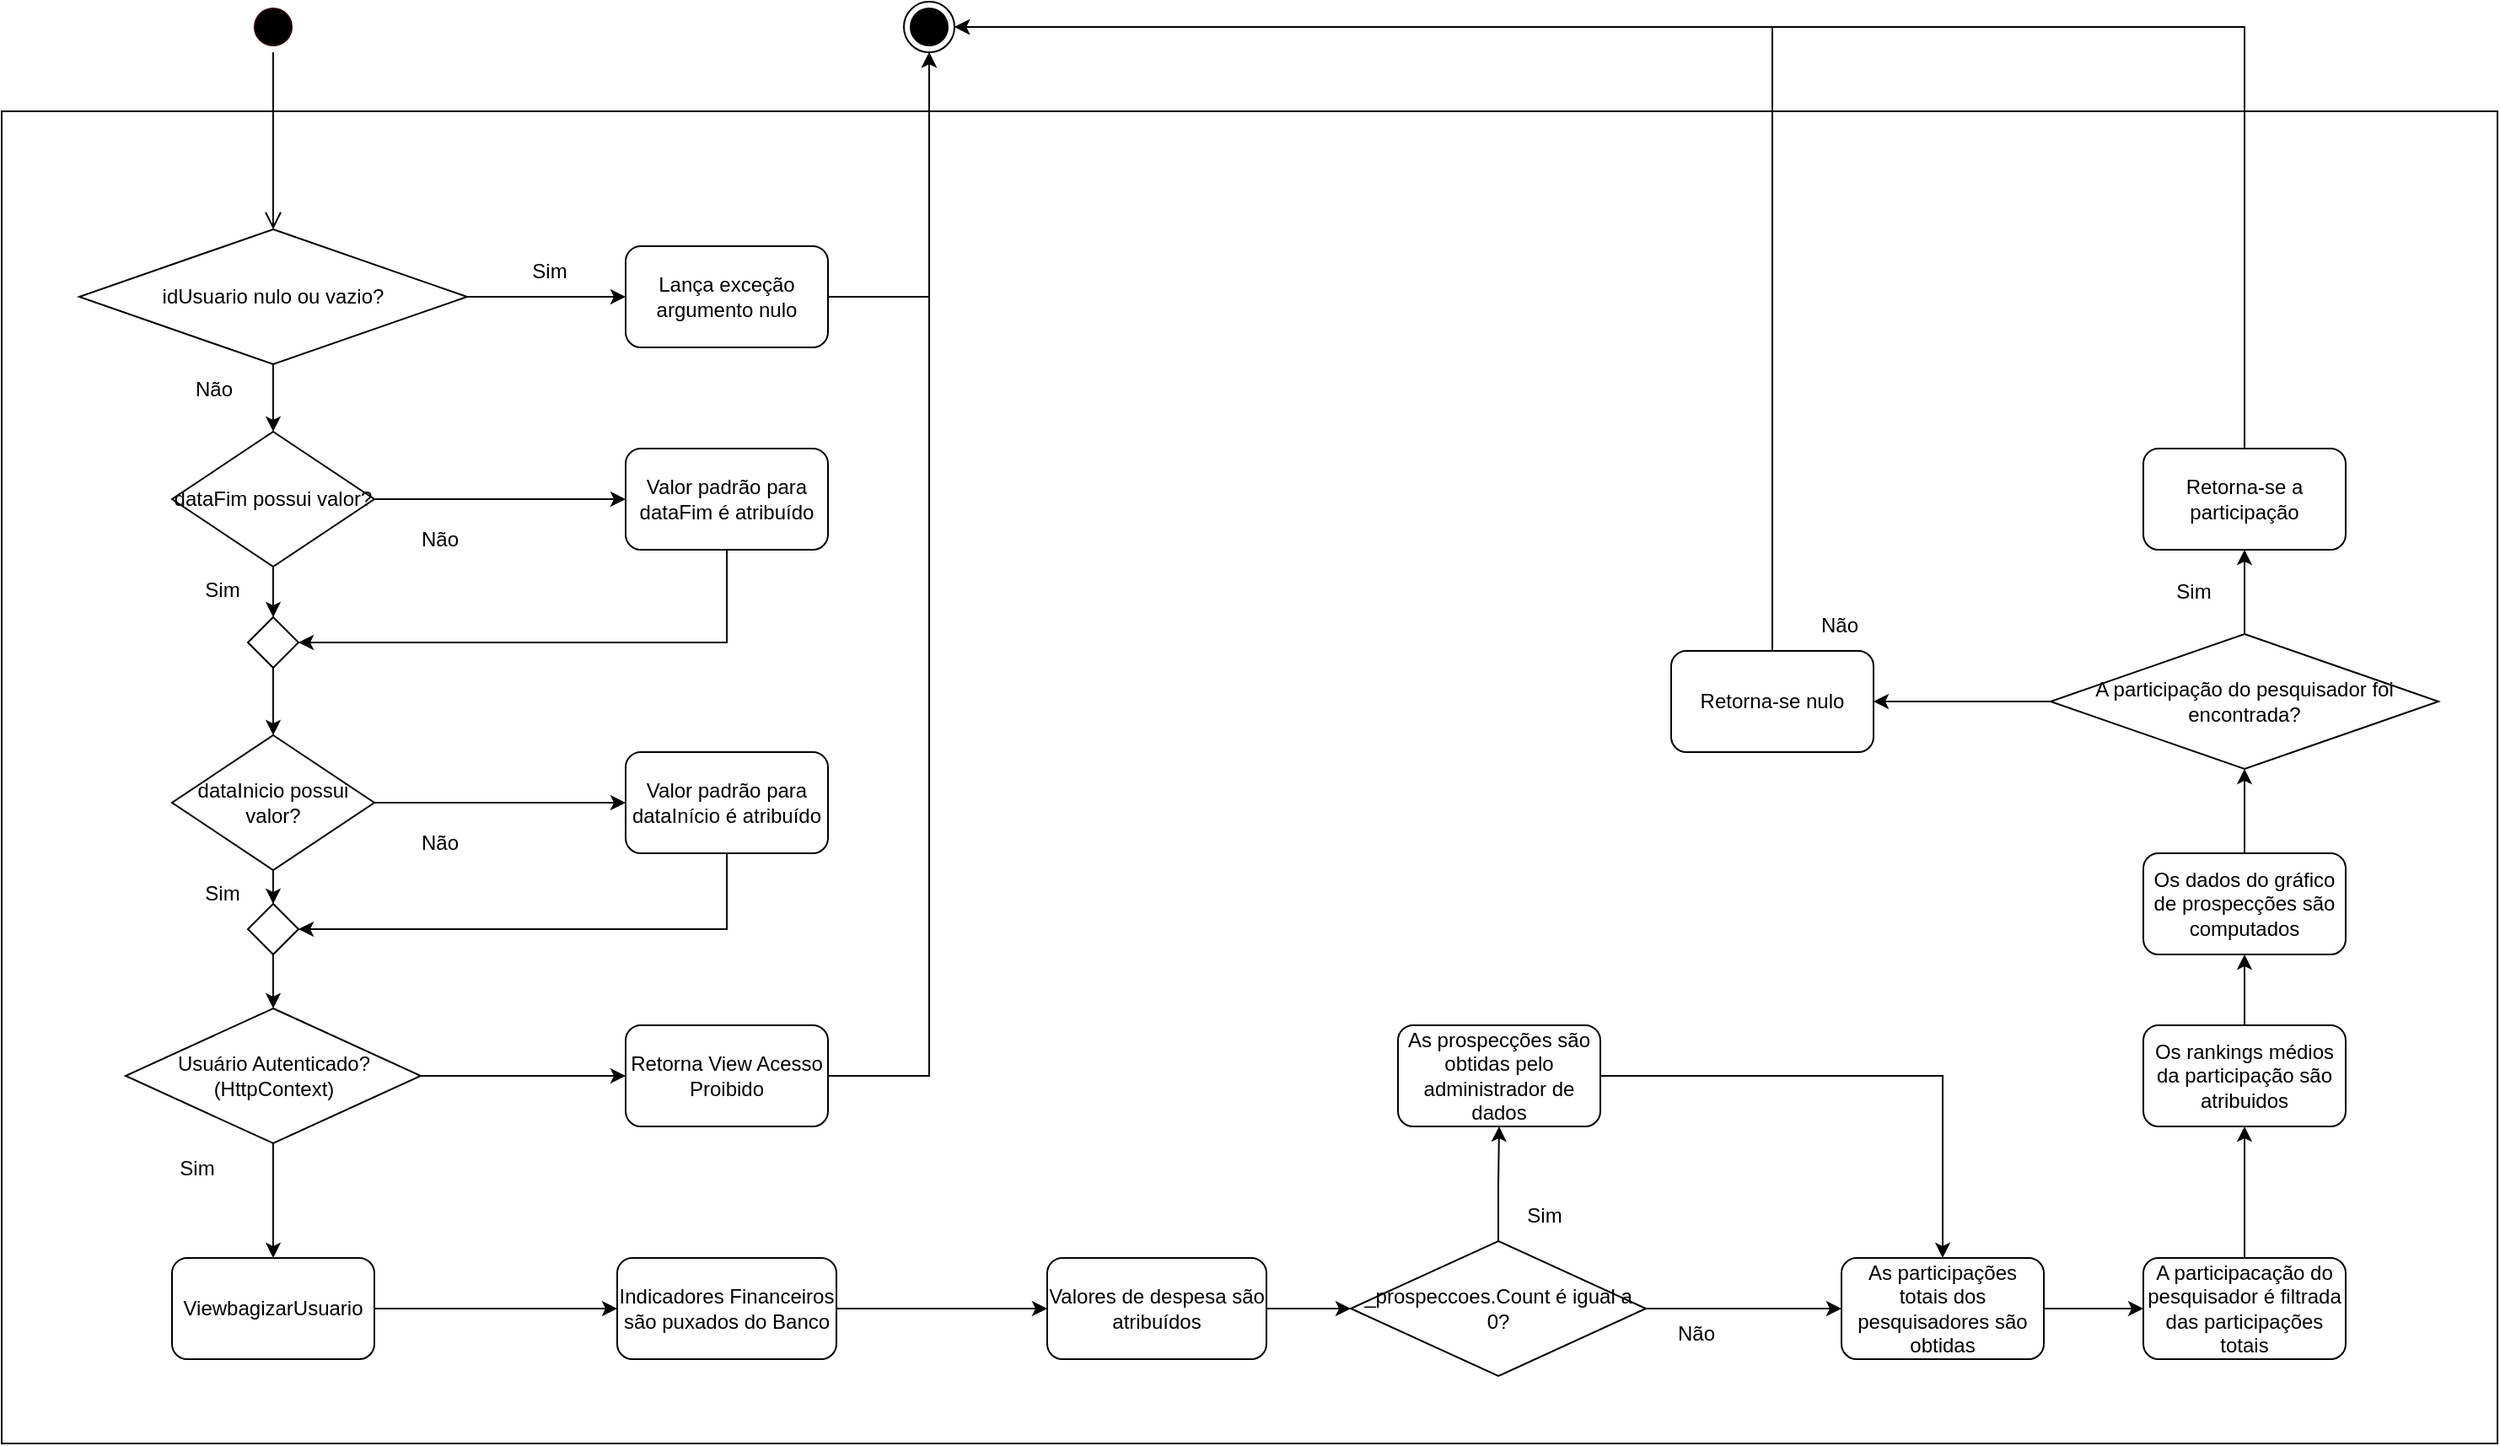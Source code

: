 <mxfile version="23.0.2" type="device">
  <diagram name="Página-1" id="9Cd_RJLeHYbFE1E5Aopb">
    <mxGraphModel dx="2049" dy="1066" grid="1" gridSize="10" guides="1" tooltips="1" connect="1" arrows="1" fold="1" page="1" pageScale="1" pageWidth="827" pageHeight="1169" math="0" shadow="0">
      <root>
        <mxCell id="0" />
        <mxCell id="1" parent="0" />
        <mxCell id="86nlOH5YFRba5CuwzKjF-4" value="" style="rounded=0;whiteSpace=wrap;html=1;fillColor=none;" vertex="1" parent="1">
          <mxGeometry x="40" y="170" width="1480" height="790" as="geometry" />
        </mxCell>
        <mxCell id="86nlOH5YFRba5CuwzKjF-2" value="" style="ellipse;html=1;shape=startState;fillColor=#000000;strokeColor=#2B0000;" vertex="1" parent="1">
          <mxGeometry x="186" y="105" width="30" height="30" as="geometry" />
        </mxCell>
        <mxCell id="86nlOH5YFRba5CuwzKjF-3" value="" style="edgeStyle=orthogonalEdgeStyle;html=1;verticalAlign=bottom;endArrow=open;endSize=8;strokeColor=#000000;rounded=0;" edge="1" source="86nlOH5YFRba5CuwzKjF-2" parent="1" target="86nlOH5YFRba5CuwzKjF-5">
          <mxGeometry relative="1" as="geometry">
            <mxPoint x="210" y="200" as="targetPoint" />
          </mxGeometry>
        </mxCell>
        <mxCell id="86nlOH5YFRba5CuwzKjF-7" style="edgeStyle=orthogonalEdgeStyle;rounded=0;orthogonalLoop=1;jettySize=auto;html=1;" edge="1" parent="1" source="86nlOH5YFRba5CuwzKjF-5" target="86nlOH5YFRba5CuwzKjF-6">
          <mxGeometry relative="1" as="geometry" />
        </mxCell>
        <mxCell id="86nlOH5YFRba5CuwzKjF-54" style="edgeStyle=orthogonalEdgeStyle;rounded=0;orthogonalLoop=1;jettySize=auto;html=1;entryX=0.5;entryY=0;entryDx=0;entryDy=0;" edge="1" parent="1" source="86nlOH5YFRba5CuwzKjF-5" target="86nlOH5YFRba5CuwzKjF-50">
          <mxGeometry relative="1" as="geometry" />
        </mxCell>
        <mxCell id="86nlOH5YFRba5CuwzKjF-5" value="idUsuario nulo ou vazio?" style="rhombus;whiteSpace=wrap;html=1;" vertex="1" parent="1">
          <mxGeometry x="86" y="240" width="230" height="80" as="geometry" />
        </mxCell>
        <mxCell id="86nlOH5YFRba5CuwzKjF-28" style="edgeStyle=orthogonalEdgeStyle;rounded=0;orthogonalLoop=1;jettySize=auto;html=1;" edge="1" parent="1" source="86nlOH5YFRba5CuwzKjF-6" target="86nlOH5YFRba5CuwzKjF-15">
          <mxGeometry relative="1" as="geometry" />
        </mxCell>
        <mxCell id="86nlOH5YFRba5CuwzKjF-6" value="Lança exceção argumento nulo" style="rounded=1;whiteSpace=wrap;html=1;" vertex="1" parent="1">
          <mxGeometry x="410" y="250" width="120" height="60" as="geometry" />
        </mxCell>
        <mxCell id="86nlOH5YFRba5CuwzKjF-9" value="Não" style="text;html=1;strokeColor=none;fillColor=none;align=center;verticalAlign=middle;whiteSpace=wrap;rounded=0;" vertex="1" parent="1">
          <mxGeometry x="141" y="320" width="50" height="30" as="geometry" />
        </mxCell>
        <mxCell id="86nlOH5YFRba5CuwzKjF-48" style="edgeStyle=orthogonalEdgeStyle;rounded=0;orthogonalLoop=1;jettySize=auto;html=1;" edge="1" parent="1" source="86nlOH5YFRba5CuwzKjF-11" target="86nlOH5YFRba5CuwzKjF-13">
          <mxGeometry relative="1" as="geometry" />
        </mxCell>
        <mxCell id="86nlOH5YFRba5CuwzKjF-68" style="edgeStyle=orthogonalEdgeStyle;rounded=0;orthogonalLoop=1;jettySize=auto;html=1;entryX=0;entryY=0.5;entryDx=0;entryDy=0;" edge="1" parent="1" source="86nlOH5YFRba5CuwzKjF-19" target="86nlOH5YFRba5CuwzKjF-20">
          <mxGeometry relative="1" as="geometry">
            <Array as="points">
              <mxPoint x="210" y="880" />
            </Array>
          </mxGeometry>
        </mxCell>
        <mxCell id="86nlOH5YFRba5CuwzKjF-90" style="edgeStyle=orthogonalEdgeStyle;rounded=0;orthogonalLoop=1;jettySize=auto;html=1;" edge="1" parent="1" source="86nlOH5YFRba5CuwzKjF-11" target="86nlOH5YFRba5CuwzKjF-19">
          <mxGeometry relative="1" as="geometry" />
        </mxCell>
        <mxCell id="86nlOH5YFRba5CuwzKjF-11" value="&lt;div&gt;Usuário Autenticado?&lt;/div&gt;&lt;div&gt;(HttpContext)&lt;br&gt;&lt;/div&gt;" style="rhombus;whiteSpace=wrap;html=1;" vertex="1" parent="1">
          <mxGeometry x="113.5" y="702" width="175" height="80" as="geometry" />
        </mxCell>
        <mxCell id="86nlOH5YFRba5CuwzKjF-16" style="edgeStyle=orthogonalEdgeStyle;rounded=0;orthogonalLoop=1;jettySize=auto;html=1;" edge="1" parent="1" source="86nlOH5YFRba5CuwzKjF-13" target="86nlOH5YFRba5CuwzKjF-15">
          <mxGeometry relative="1" as="geometry" />
        </mxCell>
        <mxCell id="86nlOH5YFRba5CuwzKjF-13" value="Retorna View Acesso Proibido" style="rounded=1;whiteSpace=wrap;html=1;" vertex="1" parent="1">
          <mxGeometry x="410" y="712" width="120" height="60" as="geometry" />
        </mxCell>
        <mxCell id="86nlOH5YFRba5CuwzKjF-15" value="" style="ellipse;html=1;shape=endState;fillColor=#000000;strokeColor=#000000;" vertex="1" parent="1">
          <mxGeometry x="575" y="105" width="30" height="30" as="geometry" />
        </mxCell>
        <mxCell id="86nlOH5YFRba5CuwzKjF-18" value="Sim" style="text;html=1;strokeColor=none;fillColor=none;align=center;verticalAlign=middle;whiteSpace=wrap;rounded=0;" vertex="1" parent="1">
          <mxGeometry x="335" y="250" width="60" height="30" as="geometry" />
        </mxCell>
        <mxCell id="86nlOH5YFRba5CuwzKjF-71" style="edgeStyle=orthogonalEdgeStyle;rounded=0;orthogonalLoop=1;jettySize=auto;html=1;" edge="1" parent="1" source="86nlOH5YFRba5CuwzKjF-20" target="86nlOH5YFRba5CuwzKjF-70">
          <mxGeometry relative="1" as="geometry" />
        </mxCell>
        <mxCell id="86nlOH5YFRba5CuwzKjF-20" value="Indicadores Financeiros são puxados do Banco" style="rounded=1;whiteSpace=wrap;html=1;" vertex="1" parent="1">
          <mxGeometry x="405" y="850" width="130" height="60" as="geometry" />
        </mxCell>
        <mxCell id="86nlOH5YFRba5CuwzKjF-26" style="edgeStyle=orthogonalEdgeStyle;rounded=0;orthogonalLoop=1;jettySize=auto;html=1;" edge="1" parent="1" target="86nlOH5YFRba5CuwzKjF-25">
          <mxGeometry relative="1" as="geometry">
            <mxPoint x="635" y="630" as="sourcePoint" />
          </mxGeometry>
        </mxCell>
        <mxCell id="86nlOH5YFRba5CuwzKjF-32" style="edgeStyle=orthogonalEdgeStyle;rounded=0;orthogonalLoop=1;jettySize=auto;html=1;" edge="1" parent="1" target="86nlOH5YFRba5CuwzKjF-29">
          <mxGeometry relative="1" as="geometry">
            <mxPoint x="970" y="630" as="sourcePoint" />
          </mxGeometry>
        </mxCell>
        <mxCell id="86nlOH5YFRba5CuwzKjF-33" style="edgeStyle=orthogonalEdgeStyle;rounded=0;orthogonalLoop=1;jettySize=auto;html=1;" edge="1" parent="1" target="86nlOH5YFRba5CuwzKjF-31">
          <mxGeometry relative="1" as="geometry">
            <mxPoint x="835" y="590" as="sourcePoint" />
          </mxGeometry>
        </mxCell>
        <mxCell id="86nlOH5YFRba5CuwzKjF-36" style="edgeStyle=orthogonalEdgeStyle;rounded=0;orthogonalLoop=1;jettySize=auto;html=1;" edge="1" parent="1" target="86nlOH5YFRba5CuwzKjF-35">
          <mxGeometry relative="1" as="geometry">
            <mxPoint x="1300" y="630" as="sourcePoint" />
          </mxGeometry>
        </mxCell>
        <mxCell id="86nlOH5YFRba5CuwzKjF-34" style="edgeStyle=orthogonalEdgeStyle;rounded=0;orthogonalLoop=1;jettySize=auto;html=1;" edge="1" parent="1" target="86nlOH5YFRba5CuwzKjF-29">
          <mxGeometry relative="1" as="geometry">
            <mxPoint x="895" y="520" as="sourcePoint" />
          </mxGeometry>
        </mxCell>
        <mxCell id="86nlOH5YFRba5CuwzKjF-38" style="edgeStyle=orthogonalEdgeStyle;rounded=0;orthogonalLoop=1;jettySize=auto;html=1;" edge="1" parent="1" target="86nlOH5YFRba5CuwzKjF-37">
          <mxGeometry relative="1" as="geometry">
            <mxPoint x="1470" y="600" as="sourcePoint" />
          </mxGeometry>
        </mxCell>
        <mxCell id="86nlOH5YFRba5CuwzKjF-45" style="edgeStyle=orthogonalEdgeStyle;rounded=0;orthogonalLoop=1;jettySize=auto;html=1;" edge="1" parent="1" target="86nlOH5YFRba5CuwzKjF-40">
          <mxGeometry relative="1" as="geometry">
            <mxPoint x="1470.059" y="470" as="sourcePoint" />
          </mxGeometry>
        </mxCell>
        <mxCell id="86nlOH5YFRba5CuwzKjF-44" style="edgeStyle=orthogonalEdgeStyle;rounded=0;orthogonalLoop=1;jettySize=auto;html=1;" edge="1" parent="1" target="86nlOH5YFRba5CuwzKjF-41">
          <mxGeometry relative="1" as="geometry">
            <mxPoint x="1470.059" y="380" as="sourcePoint" />
          </mxGeometry>
        </mxCell>
        <mxCell id="86nlOH5YFRba5CuwzKjF-43" style="edgeStyle=orthogonalEdgeStyle;rounded=0;orthogonalLoop=1;jettySize=auto;html=1;" edge="1" parent="1" target="86nlOH5YFRba5CuwzKjF-42">
          <mxGeometry relative="1" as="geometry">
            <mxPoint x="1470.059" y="290" as="sourcePoint" />
          </mxGeometry>
        </mxCell>
        <mxCell id="86nlOH5YFRba5CuwzKjF-47" value="Não" style="text;html=1;strokeColor=none;fillColor=none;align=center;verticalAlign=middle;whiteSpace=wrap;rounded=0;" vertex="1" parent="1">
          <mxGeometry x="270" y="589" width="60" height="30" as="geometry" />
        </mxCell>
        <mxCell id="86nlOH5YFRba5CuwzKjF-53" style="edgeStyle=orthogonalEdgeStyle;rounded=0;orthogonalLoop=1;jettySize=auto;html=1;" edge="1" parent="1" source="86nlOH5YFRba5CuwzKjF-60" target="86nlOH5YFRba5CuwzKjF-51">
          <mxGeometry relative="1" as="geometry" />
        </mxCell>
        <mxCell id="86nlOH5YFRba5CuwzKjF-57" style="edgeStyle=orthogonalEdgeStyle;rounded=0;orthogonalLoop=1;jettySize=auto;html=1;" edge="1" parent="1" source="86nlOH5YFRba5CuwzKjF-50" target="86nlOH5YFRba5CuwzKjF-55">
          <mxGeometry relative="1" as="geometry" />
        </mxCell>
        <mxCell id="86nlOH5YFRba5CuwzKjF-50" value="dataFim possui valor?" style="rhombus;whiteSpace=wrap;html=1;" vertex="1" parent="1">
          <mxGeometry x="141" y="360" width="120" height="80" as="geometry" />
        </mxCell>
        <mxCell id="86nlOH5YFRba5CuwzKjF-52" style="edgeStyle=orthogonalEdgeStyle;rounded=0;orthogonalLoop=1;jettySize=auto;html=1;entryX=0.5;entryY=0;entryDx=0;entryDy=0;" edge="1" parent="1" source="86nlOH5YFRba5CuwzKjF-63" target="86nlOH5YFRba5CuwzKjF-11">
          <mxGeometry relative="1" as="geometry" />
        </mxCell>
        <mxCell id="86nlOH5YFRba5CuwzKjF-58" style="edgeStyle=orthogonalEdgeStyle;rounded=0;orthogonalLoop=1;jettySize=auto;html=1;" edge="1" parent="1" source="86nlOH5YFRba5CuwzKjF-51" target="86nlOH5YFRba5CuwzKjF-56">
          <mxGeometry relative="1" as="geometry" />
        </mxCell>
        <mxCell id="86nlOH5YFRba5CuwzKjF-51" value="dataInicio possui valor?" style="rhombus;whiteSpace=wrap;html=1;" vertex="1" parent="1">
          <mxGeometry x="141" y="540" width="120" height="80" as="geometry" />
        </mxCell>
        <mxCell id="86nlOH5YFRba5CuwzKjF-62" style="edgeStyle=orthogonalEdgeStyle;rounded=0;orthogonalLoop=1;jettySize=auto;html=1;entryX=1;entryY=0.5;entryDx=0;entryDy=0;" edge="1" parent="1" source="86nlOH5YFRba5CuwzKjF-55" target="86nlOH5YFRba5CuwzKjF-60">
          <mxGeometry relative="1" as="geometry">
            <Array as="points">
              <mxPoint x="470" y="485" />
            </Array>
          </mxGeometry>
        </mxCell>
        <mxCell id="86nlOH5YFRba5CuwzKjF-55" value="Valor padrão para dataFim é atribuído" style="rounded=1;whiteSpace=wrap;html=1;" vertex="1" parent="1">
          <mxGeometry x="410" y="370" width="120" height="60" as="geometry" />
        </mxCell>
        <mxCell id="86nlOH5YFRba5CuwzKjF-65" style="edgeStyle=orthogonalEdgeStyle;rounded=0;orthogonalLoop=1;jettySize=auto;html=1;entryX=1;entryY=0.5;entryDx=0;entryDy=0;" edge="1" parent="1" source="86nlOH5YFRba5CuwzKjF-56" target="86nlOH5YFRba5CuwzKjF-63">
          <mxGeometry relative="1" as="geometry">
            <Array as="points">
              <mxPoint x="470" y="655" />
            </Array>
          </mxGeometry>
        </mxCell>
        <mxCell id="86nlOH5YFRba5CuwzKjF-56" value="Valor padrão para dataInício é atribuído" style="rounded=1;whiteSpace=wrap;html=1;" vertex="1" parent="1">
          <mxGeometry x="410" y="550" width="120" height="60" as="geometry" />
        </mxCell>
        <mxCell id="86nlOH5YFRba5CuwzKjF-59" value="Não" style="text;html=1;strokeColor=none;fillColor=none;align=center;verticalAlign=middle;whiteSpace=wrap;rounded=0;" vertex="1" parent="1">
          <mxGeometry x="270" y="409" width="60" height="30" as="geometry" />
        </mxCell>
        <mxCell id="86nlOH5YFRba5CuwzKjF-61" value="" style="edgeStyle=orthogonalEdgeStyle;rounded=0;orthogonalLoop=1;jettySize=auto;html=1;" edge="1" parent="1" source="86nlOH5YFRba5CuwzKjF-50" target="86nlOH5YFRba5CuwzKjF-60">
          <mxGeometry relative="1" as="geometry">
            <mxPoint x="210" y="440" as="sourcePoint" />
            <mxPoint x="210" y="540" as="targetPoint" />
          </mxGeometry>
        </mxCell>
        <mxCell id="86nlOH5YFRba5CuwzKjF-60" value="" style="rhombus;whiteSpace=wrap;html=1;" vertex="1" parent="1">
          <mxGeometry x="186" y="470" width="30" height="30" as="geometry" />
        </mxCell>
        <mxCell id="86nlOH5YFRba5CuwzKjF-64" value="" style="edgeStyle=orthogonalEdgeStyle;rounded=0;orthogonalLoop=1;jettySize=auto;html=1;entryX=0.5;entryY=0;entryDx=0;entryDy=0;" edge="1" parent="1" source="86nlOH5YFRba5CuwzKjF-51" target="86nlOH5YFRba5CuwzKjF-63">
          <mxGeometry relative="1" as="geometry">
            <mxPoint x="210" y="620" as="sourcePoint" />
            <mxPoint x="210" y="702" as="targetPoint" />
          </mxGeometry>
        </mxCell>
        <mxCell id="86nlOH5YFRba5CuwzKjF-63" value="" style="rhombus;whiteSpace=wrap;html=1;" vertex="1" parent="1">
          <mxGeometry x="186" y="640" width="30" height="30" as="geometry" />
        </mxCell>
        <mxCell id="86nlOH5YFRba5CuwzKjF-66" value="Sim" style="text;html=1;strokeColor=none;fillColor=none;align=center;verticalAlign=middle;whiteSpace=wrap;rounded=0;" vertex="1" parent="1">
          <mxGeometry x="141" y="439" width="60" height="30" as="geometry" />
        </mxCell>
        <mxCell id="86nlOH5YFRba5CuwzKjF-67" value="Sim" style="text;html=1;strokeColor=none;fillColor=none;align=center;verticalAlign=middle;whiteSpace=wrap;rounded=0;" vertex="1" parent="1">
          <mxGeometry x="141" y="619" width="60" height="30" as="geometry" />
        </mxCell>
        <mxCell id="86nlOH5YFRba5CuwzKjF-69" value="Sim" style="text;html=1;strokeColor=none;fillColor=none;align=center;verticalAlign=middle;whiteSpace=wrap;rounded=0;" vertex="1" parent="1">
          <mxGeometry x="126" y="782" width="60" height="30" as="geometry" />
        </mxCell>
        <mxCell id="86nlOH5YFRba5CuwzKjF-73" style="edgeStyle=orthogonalEdgeStyle;rounded=0;orthogonalLoop=1;jettySize=auto;html=1;" edge="1" parent="1" source="86nlOH5YFRba5CuwzKjF-70" target="86nlOH5YFRba5CuwzKjF-72">
          <mxGeometry relative="1" as="geometry" />
        </mxCell>
        <mxCell id="86nlOH5YFRba5CuwzKjF-70" value="Valores de despesa são atribuídos" style="rounded=1;whiteSpace=wrap;html=1;" vertex="1" parent="1">
          <mxGeometry x="660" y="850" width="130" height="60" as="geometry" />
        </mxCell>
        <mxCell id="86nlOH5YFRba5CuwzKjF-76" style="edgeStyle=orthogonalEdgeStyle;rounded=0;orthogonalLoop=1;jettySize=auto;html=1;entryX=0.5;entryY=1;entryDx=0;entryDy=0;" edge="1" parent="1" source="86nlOH5YFRba5CuwzKjF-72" target="86nlOH5YFRba5CuwzKjF-74">
          <mxGeometry relative="1" as="geometry" />
        </mxCell>
        <mxCell id="86nlOH5YFRba5CuwzKjF-78" style="edgeStyle=orthogonalEdgeStyle;rounded=0;orthogonalLoop=1;jettySize=auto;html=1;" edge="1" parent="1" source="86nlOH5YFRba5CuwzKjF-72" target="86nlOH5YFRba5CuwzKjF-75">
          <mxGeometry relative="1" as="geometry" />
        </mxCell>
        <mxCell id="86nlOH5YFRba5CuwzKjF-72" value="_prospeccoes.Count é igual a 0?" style="rhombus;whiteSpace=wrap;html=1;" vertex="1" parent="1">
          <mxGeometry x="840" y="840" width="175" height="80" as="geometry" />
        </mxCell>
        <mxCell id="86nlOH5YFRba5CuwzKjF-77" style="edgeStyle=orthogonalEdgeStyle;rounded=0;orthogonalLoop=1;jettySize=auto;html=1;" edge="1" parent="1" source="86nlOH5YFRba5CuwzKjF-74" target="86nlOH5YFRba5CuwzKjF-75">
          <mxGeometry relative="1" as="geometry" />
        </mxCell>
        <mxCell id="86nlOH5YFRba5CuwzKjF-74" value="As prospecções são obtidas pelo administrador de dados" style="rounded=1;whiteSpace=wrap;html=1;" vertex="1" parent="1">
          <mxGeometry x="868" y="712" width="120" height="60" as="geometry" />
        </mxCell>
        <mxCell id="86nlOH5YFRba5CuwzKjF-82" style="edgeStyle=orthogonalEdgeStyle;rounded=0;orthogonalLoop=1;jettySize=auto;html=1;" edge="1" parent="1" source="86nlOH5YFRba5CuwzKjF-75" target="86nlOH5YFRba5CuwzKjF-81">
          <mxGeometry relative="1" as="geometry" />
        </mxCell>
        <mxCell id="86nlOH5YFRba5CuwzKjF-75" value="As participações totais dos pesquisadores são obtidas" style="rounded=1;whiteSpace=wrap;html=1;" vertex="1" parent="1">
          <mxGeometry x="1131" y="850" width="120" height="60" as="geometry" />
        </mxCell>
        <mxCell id="86nlOH5YFRba5CuwzKjF-79" value="Não" style="text;html=1;strokeColor=none;fillColor=none;align=center;verticalAlign=middle;whiteSpace=wrap;rounded=0;" vertex="1" parent="1">
          <mxGeometry x="1015" y="880" width="60" height="30" as="geometry" />
        </mxCell>
        <mxCell id="86nlOH5YFRba5CuwzKjF-80" value="&lt;div&gt;Sim&lt;/div&gt;" style="text;html=1;strokeColor=none;fillColor=none;align=center;verticalAlign=middle;whiteSpace=wrap;rounded=0;" vertex="1" parent="1">
          <mxGeometry x="925" y="810" width="60" height="30" as="geometry" />
        </mxCell>
        <mxCell id="86nlOH5YFRba5CuwzKjF-84" style="edgeStyle=orthogonalEdgeStyle;rounded=0;orthogonalLoop=1;jettySize=auto;html=1;" edge="1" parent="1" source="86nlOH5YFRba5CuwzKjF-81" target="86nlOH5YFRba5CuwzKjF-83">
          <mxGeometry relative="1" as="geometry" />
        </mxCell>
        <mxCell id="86nlOH5YFRba5CuwzKjF-81" value="A participacação do pesquisador é filtrada das participações totais" style="rounded=1;whiteSpace=wrap;html=1;" vertex="1" parent="1">
          <mxGeometry x="1310" y="850" width="120" height="60" as="geometry" />
        </mxCell>
        <mxCell id="86nlOH5YFRba5CuwzKjF-86" style="edgeStyle=orthogonalEdgeStyle;rounded=0;orthogonalLoop=1;jettySize=auto;html=1;" edge="1" parent="1" source="86nlOH5YFRba5CuwzKjF-83" target="86nlOH5YFRba5CuwzKjF-85">
          <mxGeometry relative="1" as="geometry" />
        </mxCell>
        <mxCell id="86nlOH5YFRba5CuwzKjF-83" value="Os rankings médios da participação são atribuidos" style="rounded=1;whiteSpace=wrap;html=1;" vertex="1" parent="1">
          <mxGeometry x="1310" y="712" width="120" height="60" as="geometry" />
        </mxCell>
        <mxCell id="86nlOH5YFRba5CuwzKjF-88" style="edgeStyle=orthogonalEdgeStyle;rounded=0;orthogonalLoop=1;jettySize=auto;html=1;" edge="1" parent="1" source="86nlOH5YFRba5CuwzKjF-85" target="86nlOH5YFRba5CuwzKjF-87">
          <mxGeometry relative="1" as="geometry" />
        </mxCell>
        <mxCell id="86nlOH5YFRba5CuwzKjF-85" value="Os dados do gráfico de prospecções são computados" style="rounded=1;whiteSpace=wrap;html=1;" vertex="1" parent="1">
          <mxGeometry x="1310" y="610" width="120" height="60" as="geometry" />
        </mxCell>
        <mxCell id="86nlOH5YFRba5CuwzKjF-93" style="edgeStyle=orthogonalEdgeStyle;rounded=0;orthogonalLoop=1;jettySize=auto;html=1;" edge="1" parent="1" source="86nlOH5YFRba5CuwzKjF-87" target="86nlOH5YFRba5CuwzKjF-91">
          <mxGeometry relative="1" as="geometry" />
        </mxCell>
        <mxCell id="86nlOH5YFRba5CuwzKjF-94" style="edgeStyle=orthogonalEdgeStyle;rounded=0;orthogonalLoop=1;jettySize=auto;html=1;" edge="1" parent="1" source="86nlOH5YFRba5CuwzKjF-87" target="86nlOH5YFRba5CuwzKjF-92">
          <mxGeometry relative="1" as="geometry" />
        </mxCell>
        <mxCell id="86nlOH5YFRba5CuwzKjF-87" value="A participação do pesquisador foi encontrada?" style="rhombus;whiteSpace=wrap;html=1;" vertex="1" parent="1">
          <mxGeometry x="1255" y="480" width="230" height="80" as="geometry" />
        </mxCell>
        <mxCell id="86nlOH5YFRba5CuwzKjF-19" value="ViewbagizarUsuario" style="rounded=1;whiteSpace=wrap;html=1;" vertex="1" parent="1">
          <mxGeometry x="141" y="850" width="120" height="60" as="geometry" />
        </mxCell>
        <mxCell id="86nlOH5YFRba5CuwzKjF-98" style="edgeStyle=orthogonalEdgeStyle;rounded=0;orthogonalLoop=1;jettySize=auto;html=1;entryX=1;entryY=0.5;entryDx=0;entryDy=0;" edge="1" parent="1" source="86nlOH5YFRba5CuwzKjF-91" target="86nlOH5YFRba5CuwzKjF-15">
          <mxGeometry relative="1" as="geometry">
            <Array as="points">
              <mxPoint x="1090" y="120" />
            </Array>
          </mxGeometry>
        </mxCell>
        <mxCell id="86nlOH5YFRba5CuwzKjF-91" value="Retorna-se nulo" style="rounded=1;whiteSpace=wrap;html=1;" vertex="1" parent="1">
          <mxGeometry x="1030" y="490" width="120" height="60" as="geometry" />
        </mxCell>
        <mxCell id="86nlOH5YFRba5CuwzKjF-99" style="edgeStyle=orthogonalEdgeStyle;rounded=0;orthogonalLoop=1;jettySize=auto;html=1;entryX=1;entryY=0.5;entryDx=0;entryDy=0;" edge="1" parent="1" source="86nlOH5YFRba5CuwzKjF-92" target="86nlOH5YFRba5CuwzKjF-15">
          <mxGeometry relative="1" as="geometry">
            <Array as="points">
              <mxPoint x="1370" y="120" />
            </Array>
          </mxGeometry>
        </mxCell>
        <mxCell id="86nlOH5YFRba5CuwzKjF-92" value="Retorna-se a participação" style="rounded=1;whiteSpace=wrap;html=1;" vertex="1" parent="1">
          <mxGeometry x="1310" y="370" width="120" height="60" as="geometry" />
        </mxCell>
        <mxCell id="86nlOH5YFRba5CuwzKjF-95" value="Não" style="text;html=1;strokeColor=none;fillColor=none;align=center;verticalAlign=middle;whiteSpace=wrap;rounded=0;" vertex="1" parent="1">
          <mxGeometry x="1100" y="460" width="60" height="30" as="geometry" />
        </mxCell>
        <mxCell id="86nlOH5YFRba5CuwzKjF-96" value="Sim" style="text;html=1;strokeColor=none;fillColor=none;align=center;verticalAlign=middle;whiteSpace=wrap;rounded=0;" vertex="1" parent="1">
          <mxGeometry x="1310" y="440" width="60" height="30" as="geometry" />
        </mxCell>
      </root>
    </mxGraphModel>
  </diagram>
</mxfile>
